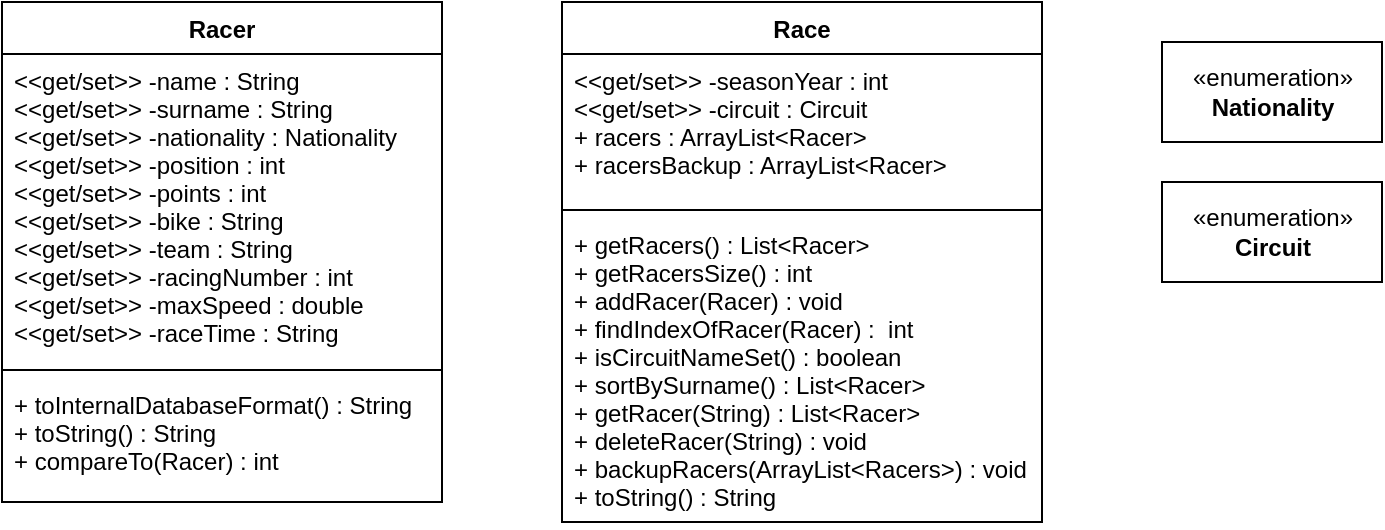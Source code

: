 <mxfile version="19.0.1" type="github">
  <diagram id="C5RBs43oDa-KdzZeNtuy" name="Page-1">
    <mxGraphModel dx="788" dy="518" grid="1" gridSize="10" guides="1" tooltips="1" connect="1" arrows="1" fold="1" page="1" pageScale="1" pageWidth="827" pageHeight="1169" math="0" shadow="0">
      <root>
        <mxCell id="WIyWlLk6GJQsqaUBKTNV-0" />
        <mxCell id="WIyWlLk6GJQsqaUBKTNV-1" parent="WIyWlLk6GJQsqaUBKTNV-0" />
        <mxCell id="mKFjjN0TuRmioYyIV8rE-8" value="Racer" style="swimlane;fontStyle=1;align=center;verticalAlign=top;childLayout=stackLayout;horizontal=1;startSize=26;horizontalStack=0;resizeParent=1;resizeParentMax=0;resizeLast=0;collapsible=1;marginBottom=0;" vertex="1" parent="WIyWlLk6GJQsqaUBKTNV-1">
          <mxGeometry x="40" y="40" width="220" height="250" as="geometry" />
        </mxCell>
        <mxCell id="mKFjjN0TuRmioYyIV8rE-9" value="&lt;&lt;get/set&gt;&gt; -name : String&#xa;&lt;&lt;get/set&gt;&gt; -surname : String&#xa;&lt;&lt;get/set&gt;&gt; -nationality : Nationality&#xa;&lt;&lt;get/set&gt;&gt; -position : int&#xa;&lt;&lt;get/set&gt;&gt; -points : int&#xa;&lt;&lt;get/set&gt;&gt; -bike : String&#xa;&lt;&lt;get/set&gt;&gt; -team : String&#xa;&lt;&lt;get/set&gt;&gt; -racingNumber : int&#xa;&lt;&lt;get/set&gt;&gt; -maxSpeed : double&#xa;&lt;&lt;get/set&gt;&gt; -raceTime : String" style="text;strokeColor=none;fillColor=none;align=left;verticalAlign=top;spacingLeft=4;spacingRight=4;overflow=hidden;rotatable=0;points=[[0,0.5],[1,0.5]];portConstraint=eastwest;" vertex="1" parent="mKFjjN0TuRmioYyIV8rE-8">
          <mxGeometry y="26" width="220" height="154" as="geometry" />
        </mxCell>
        <mxCell id="mKFjjN0TuRmioYyIV8rE-10" value="" style="line;strokeWidth=1;fillColor=none;align=left;verticalAlign=middle;spacingTop=-1;spacingLeft=3;spacingRight=3;rotatable=0;labelPosition=right;points=[];portConstraint=eastwest;" vertex="1" parent="mKFjjN0TuRmioYyIV8rE-8">
          <mxGeometry y="180" width="220" height="8" as="geometry" />
        </mxCell>
        <mxCell id="mKFjjN0TuRmioYyIV8rE-11" value="+ toInternalDatabaseFormat() : String&#xa;+ toString() : String&#xa;+ compareTo(Racer) : int&#xa;" style="text;strokeColor=none;fillColor=none;align=left;verticalAlign=top;spacingLeft=4;spacingRight=4;overflow=hidden;rotatable=0;points=[[0,0.5],[1,0.5]];portConstraint=eastwest;" vertex="1" parent="mKFjjN0TuRmioYyIV8rE-8">
          <mxGeometry y="188" width="220" height="62" as="geometry" />
        </mxCell>
        <mxCell id="mKFjjN0TuRmioYyIV8rE-16" value="Race" style="swimlane;fontStyle=1;align=center;verticalAlign=top;childLayout=stackLayout;horizontal=1;startSize=26;horizontalStack=0;resizeParent=1;resizeParentMax=0;resizeLast=0;collapsible=1;marginBottom=0;" vertex="1" parent="WIyWlLk6GJQsqaUBKTNV-1">
          <mxGeometry x="320" y="40" width="240" height="260" as="geometry" />
        </mxCell>
        <mxCell id="mKFjjN0TuRmioYyIV8rE-17" value="&lt;&lt;get/set&gt;&gt; -seasonYear : int&#xa;&lt;&lt;get/set&gt;&gt; -circuit : Circuit&#xa;+ racers : ArrayList&lt;Racer&gt;&#xa;+ racersBackup : ArrayList&lt;Racer&gt;&#xa;&#xa;" style="text;strokeColor=none;fillColor=none;align=left;verticalAlign=top;spacingLeft=4;spacingRight=4;overflow=hidden;rotatable=0;points=[[0,0.5],[1,0.5]];portConstraint=eastwest;" vertex="1" parent="mKFjjN0TuRmioYyIV8rE-16">
          <mxGeometry y="26" width="240" height="74" as="geometry" />
        </mxCell>
        <mxCell id="mKFjjN0TuRmioYyIV8rE-18" value="" style="line;strokeWidth=1;fillColor=none;align=left;verticalAlign=middle;spacingTop=-1;spacingLeft=3;spacingRight=3;rotatable=0;labelPosition=right;points=[];portConstraint=eastwest;" vertex="1" parent="mKFjjN0TuRmioYyIV8rE-16">
          <mxGeometry y="100" width="240" height="8" as="geometry" />
        </mxCell>
        <mxCell id="mKFjjN0TuRmioYyIV8rE-19" value="+ getRacers() : List&lt;Racer&gt;&#xa;+ getRacersSize() : int&#xa;+ addRacer(Racer) : void&#xa;+ findIndexOfRacer(Racer) :  int&#xa;+ isCircuitNameSet() : boolean&#xa;+ sortBySurname() : List&lt;Racer&gt;&#xa;+ getRacer(String) : List&lt;Racer&gt;&#xa;+ deleteRacer(String) : void&#xa;+ backupRacers(ArrayList&lt;Racers&gt;) : void &#xa;+ toString() : String&#xa;" style="text;strokeColor=none;fillColor=none;align=left;verticalAlign=top;spacingLeft=4;spacingRight=4;overflow=hidden;rotatable=0;points=[[0,0.5],[1,0.5]];portConstraint=eastwest;" vertex="1" parent="mKFjjN0TuRmioYyIV8rE-16">
          <mxGeometry y="108" width="240" height="152" as="geometry" />
        </mxCell>
        <mxCell id="mKFjjN0TuRmioYyIV8rE-29" value="«enumeration»&lt;br&gt;&lt;b&gt;Nationality&lt;/b&gt;" style="html=1;" vertex="1" parent="WIyWlLk6GJQsqaUBKTNV-1">
          <mxGeometry x="620" y="60" width="110" height="50" as="geometry" />
        </mxCell>
        <mxCell id="mKFjjN0TuRmioYyIV8rE-30" value="«enumeration»&lt;br&gt;&lt;b&gt;Circuit&lt;/b&gt;" style="html=1;" vertex="1" parent="WIyWlLk6GJQsqaUBKTNV-1">
          <mxGeometry x="620" y="130" width="110" height="50" as="geometry" />
        </mxCell>
      </root>
    </mxGraphModel>
  </diagram>
</mxfile>
